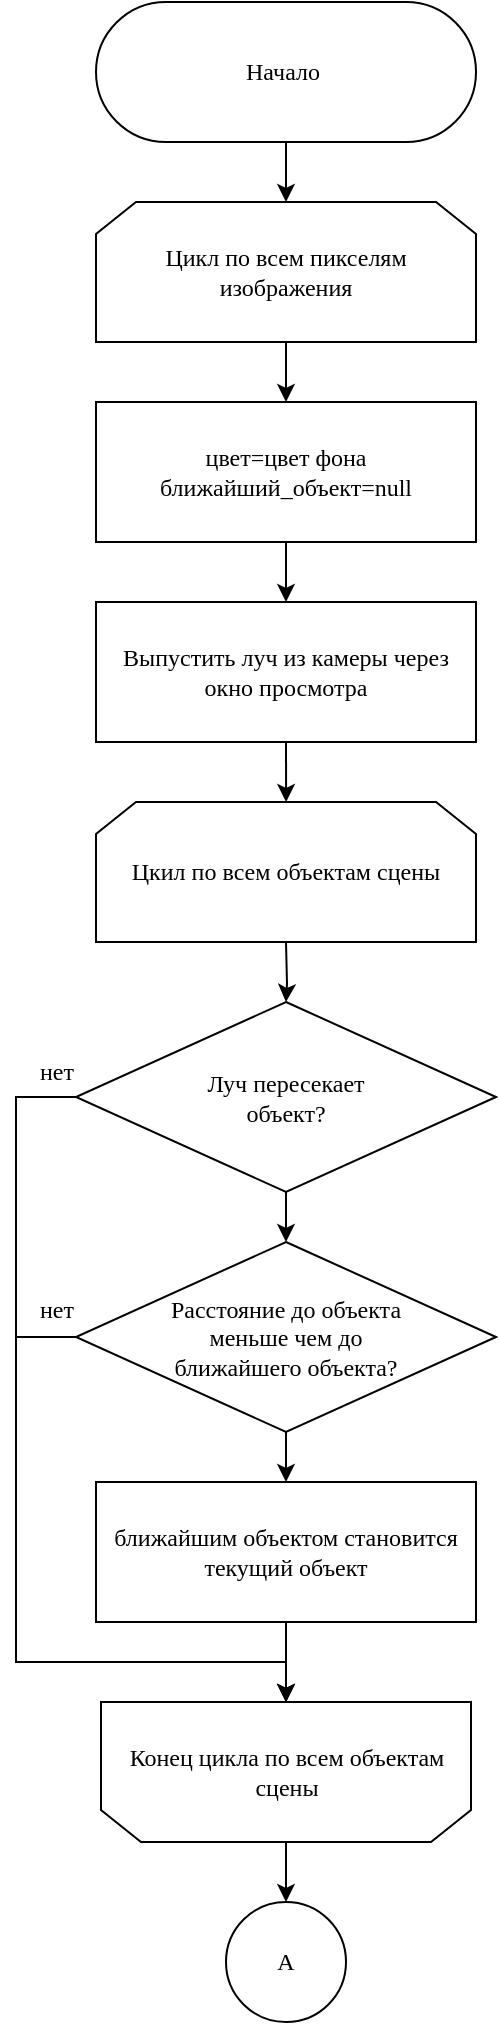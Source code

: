 <mxfile version="21.2.8" type="device" pages="3">
  <diagram name="Page-1" id="74e2e168-ea6b-b213-b513-2b3c1d86103e">
    <mxGraphModel dx="1219" dy="722" grid="1" gridSize="10" guides="1" tooltips="1" connect="1" arrows="1" fold="1" page="1" pageScale="1" pageWidth="1100" pageHeight="850" background="none" math="0" shadow="0">
      <root>
        <mxCell id="0" />
        <mxCell id="1" parent="0" />
        <mxCell id="VQIr3-ocTBxnPmS4bD9N-47" style="edgeStyle=orthogonalEdgeStyle;rounded=0;orthogonalLoop=1;jettySize=auto;html=1;exitX=0.5;exitY=1;exitDx=0;exitDy=0;fontFamily=Times New Roman;" parent="1" source="VQIr3-ocTBxnPmS4bD9N-16" target="VQIr3-ocTBxnPmS4bD9N-45" edge="1">
          <mxGeometry relative="1" as="geometry" />
        </mxCell>
        <mxCell id="VQIr3-ocTBxnPmS4bD9N-16" value="цвет=цвет фона&lt;br style=&quot;border-color: var(--border-color);&quot;&gt;ближайший_объект=null" style="rounded=0;whiteSpace=wrap;html=1;fontFamily=Times New Roman;" parent="1" vertex="1">
          <mxGeometry x="530" y="590" width="190" height="70" as="geometry" />
        </mxCell>
        <mxCell id="yZURMubNvnOOZvVFx76i-1" style="edgeStyle=orthogonalEdgeStyle;rounded=0;orthogonalLoop=1;jettySize=auto;html=1;exitX=0.5;exitY=1;exitDx=0;exitDy=0;exitPerimeter=0;" parent="1" source="VQIr3-ocTBxnPmS4bD9N-17" target="VQIr3-ocTBxnPmS4bD9N-50" edge="1">
          <mxGeometry relative="1" as="geometry" />
        </mxCell>
        <mxCell id="0ZglSiHXrmMvUSfKrfbJ-4" style="edgeStyle=orthogonalEdgeStyle;rounded=0;orthogonalLoop=1;jettySize=auto;html=1;exitX=0;exitY=0.5;exitDx=0;exitDy=0;exitPerimeter=0;" parent="1" source="VQIr3-ocTBxnPmS4bD9N-17" target="VQIr3-ocTBxnPmS4bD9N-25" edge="1">
          <mxGeometry relative="1" as="geometry">
            <Array as="points">
              <mxPoint x="490" y="1058" />
              <mxPoint x="490" y="1220" />
              <mxPoint x="625" y="1220" />
            </Array>
          </mxGeometry>
        </mxCell>
        <mxCell id="VQIr3-ocTBxnPmS4bD9N-17" value="Расстояние до объекта &lt;br&gt;меньше чем до &lt;br&gt;ближайшего объекта?" style="strokeWidth=1;html=1;shape=mxgraph.flowchart.decision;whiteSpace=wrap;fontFamily=Times New Roman;" parent="1" vertex="1">
          <mxGeometry x="520" y="1010" width="210" height="95" as="geometry" />
        </mxCell>
        <mxCell id="yZURMubNvnOOZvVFx76i-2" style="edgeStyle=orthogonalEdgeStyle;rounded=0;orthogonalLoop=1;jettySize=auto;html=1;exitX=0.5;exitY=0;exitDx=0;exitDy=0;" parent="1" source="VQIr3-ocTBxnPmS4bD9N-25" target="VQIr3-ocTBxnPmS4bD9N-75" edge="1">
          <mxGeometry relative="1" as="geometry" />
        </mxCell>
        <mxCell id="VQIr3-ocTBxnPmS4bD9N-25" value="Конец цикла по всем объектам сцены" style="shape=loopLimit;whiteSpace=wrap;html=1;direction=west;fontFamily=Times New Roman;" parent="1" vertex="1">
          <mxGeometry x="532.5" y="1240" width="185" height="70" as="geometry" />
        </mxCell>
        <mxCell id="VQIr3-ocTBxnPmS4bD9N-41" style="edgeStyle=orthogonalEdgeStyle;rounded=0;orthogonalLoop=1;jettySize=auto;html=1;exitX=0.5;exitY=1;exitDx=0;exitDy=0;exitPerimeter=0;entryX=0.5;entryY=0;entryDx=0;entryDy=0;entryPerimeter=0;fontFamily=Times New Roman;" parent="1" source="VQIr3-ocTBxnPmS4bD9N-26" target="VQIr3-ocTBxnPmS4bD9N-17" edge="1">
          <mxGeometry relative="1" as="geometry" />
        </mxCell>
        <mxCell id="0ZglSiHXrmMvUSfKrfbJ-5" style="edgeStyle=orthogonalEdgeStyle;rounded=0;orthogonalLoop=1;jettySize=auto;html=1;exitX=0;exitY=0.5;exitDx=0;exitDy=0;exitPerimeter=0;" parent="1" source="VQIr3-ocTBxnPmS4bD9N-26" target="VQIr3-ocTBxnPmS4bD9N-25" edge="1">
          <mxGeometry relative="1" as="geometry">
            <Array as="points">
              <mxPoint x="490" y="938" />
              <mxPoint x="490" y="1220" />
              <mxPoint x="625" y="1220" />
            </Array>
          </mxGeometry>
        </mxCell>
        <mxCell id="VQIr3-ocTBxnPmS4bD9N-26" value="Луч пересекает&lt;br style=&quot;border-color: var(--border-color);&quot;&gt;объект?" style="strokeWidth=1;html=1;shape=mxgraph.flowchart.decision;whiteSpace=wrap;fontFamily=Times New Roman;" parent="1" vertex="1">
          <mxGeometry x="520" y="890" width="210" height="95" as="geometry" />
        </mxCell>
        <mxCell id="VQIr3-ocTBxnPmS4bD9N-46" style="edgeStyle=orthogonalEdgeStyle;rounded=0;orthogonalLoop=1;jettySize=auto;html=1;exitX=0.5;exitY=1;exitDx=0;exitDy=0;fontFamily=Times New Roman;" parent="1" source="VQIr3-ocTBxnPmS4bD9N-43" target="VQIr3-ocTBxnPmS4bD9N-16" edge="1">
          <mxGeometry relative="1" as="geometry" />
        </mxCell>
        <mxCell id="VQIr3-ocTBxnPmS4bD9N-43" value="Цикл по всем пикселям изображения" style="shape=loopLimit;whiteSpace=wrap;html=1;fontFamily=Times New Roman;" parent="1" vertex="1">
          <mxGeometry x="530" y="490" width="190" height="70" as="geometry" />
        </mxCell>
        <mxCell id="VQIr3-ocTBxnPmS4bD9N-49" style="edgeStyle=orthogonalEdgeStyle;rounded=0;orthogonalLoop=1;jettySize=auto;html=1;exitX=0.5;exitY=0;exitDx=0;exitDy=0;fontFamily=Times New Roman;" parent="1" target="VQIr3-ocTBxnPmS4bD9N-26" edge="1">
          <mxGeometry relative="1" as="geometry">
            <mxPoint x="625" y="860" as="sourcePoint" />
          </mxGeometry>
        </mxCell>
        <mxCell id="VQIr3-ocTBxnPmS4bD9N-48" style="edgeStyle=orthogonalEdgeStyle;rounded=0;orthogonalLoop=1;jettySize=auto;html=1;exitX=0.5;exitY=1;exitDx=0;exitDy=0;fontFamily=Times New Roman;" parent="1" source="VQIr3-ocTBxnPmS4bD9N-45" edge="1">
          <mxGeometry relative="1" as="geometry">
            <mxPoint x="625.059" y="790" as="targetPoint" />
          </mxGeometry>
        </mxCell>
        <mxCell id="VQIr3-ocTBxnPmS4bD9N-45" value="Выпустить луч из камеры через окно просмотра" style="rounded=0;whiteSpace=wrap;html=1;fontFamily=Times New Roman;" parent="1" vertex="1">
          <mxGeometry x="530" y="690" width="190" height="70" as="geometry" />
        </mxCell>
        <mxCell id="yZURMubNvnOOZvVFx76i-3" style="edgeStyle=orthogonalEdgeStyle;rounded=0;orthogonalLoop=1;jettySize=auto;html=1;exitX=0.5;exitY=1;exitDx=0;exitDy=0;" parent="1" source="VQIr3-ocTBxnPmS4bD9N-50" target="VQIr3-ocTBxnPmS4bD9N-25" edge="1">
          <mxGeometry relative="1" as="geometry" />
        </mxCell>
        <mxCell id="VQIr3-ocTBxnPmS4bD9N-50" value="ближайшим объектом становится текущий объект" style="rounded=0;whiteSpace=wrap;html=1;fontFamily=Times New Roman;" parent="1" vertex="1">
          <mxGeometry x="530" y="1130" width="190" height="70" as="geometry" />
        </mxCell>
        <mxCell id="VQIr3-ocTBxnPmS4bD9N-63" value="Цкил по всем объектам сцены" style="shape=loopLimit;whiteSpace=wrap;html=1;direction=east;fontFamily=Times New Roman;" parent="1" vertex="1">
          <mxGeometry x="530" y="790" width="190" height="70" as="geometry" />
        </mxCell>
        <mxCell id="VQIr3-ocTBxnPmS4bD9N-74" style="edgeStyle=orthogonalEdgeStyle;rounded=0;orthogonalLoop=1;jettySize=auto;html=1;exitX=0.5;exitY=1;exitDx=0;exitDy=0;fontFamily=Times New Roman;" parent="1" source="VQIr3-ocTBxnPmS4bD9N-73" target="VQIr3-ocTBxnPmS4bD9N-43" edge="1">
          <mxGeometry relative="1" as="geometry" />
        </mxCell>
        <mxCell id="VQIr3-ocTBxnPmS4bD9N-73" value="Начало&amp;nbsp;" style="rounded=1;whiteSpace=wrap;html=1;arcSize=50;fontFamily=Times New Roman;" parent="1" vertex="1">
          <mxGeometry x="530" y="390" width="190" height="70" as="geometry" />
        </mxCell>
        <mxCell id="VQIr3-ocTBxnPmS4bD9N-75" value="А" style="ellipse;whiteSpace=wrap;html=1;aspect=fixed;fontFamily=Times New Roman;" parent="1" vertex="1">
          <mxGeometry x="595" y="1340" width="60" height="60" as="geometry" />
        </mxCell>
        <mxCell id="louTAkFHEqNuaF-QI47q-1" value="нет" style="text;html=1;align=center;verticalAlign=middle;resizable=0;points=[];autosize=1;strokeColor=none;fillColor=none;fontFamily=Times New Roman;" parent="1" vertex="1">
          <mxGeometry x="490" y="910" width="40" height="30" as="geometry" />
        </mxCell>
        <mxCell id="louTAkFHEqNuaF-QI47q-2" value="нет" style="text;whiteSpace=wrap;html=1;fontFamily=Times New Roman;" parent="1" vertex="1">
          <mxGeometry x="500" y="1030" width="32.5" height="30" as="geometry" />
        </mxCell>
      </root>
    </mxGraphModel>
  </diagram>
  <diagram name="Копия Page-1" id="H74ILcaBmwZCbzPK_UhU">
    <mxGraphModel dx="1480" dy="877" grid="1" gridSize="10" guides="1" tooltips="1" connect="1" arrows="1" fold="1" page="1" pageScale="1" pageWidth="1100" pageHeight="850" background="none" math="0" shadow="0">
      <root>
        <mxCell id="Wtg6ceMhzh3uSm4Zvy5Z-0" />
        <mxCell id="Wtg6ceMhzh3uSm4Zvy5Z-1" parent="Wtg6ceMhzh3uSm4Zvy5Z-0" />
        <mxCell id="Wtg6ceMhzh3uSm4Zvy5Z-2" style="edgeStyle=orthogonalEdgeStyle;rounded=0;orthogonalLoop=1;jettySize=auto;html=1;exitX=0.5;exitY=1;exitDx=0;exitDy=0;fontFamily=Verdana;fontSize=11;" edge="1" parent="Wtg6ceMhzh3uSm4Zvy5Z-1" source="Wtg6ceMhzh3uSm4Zvy5Z-3" target="Wtg6ceMhzh3uSm4Zvy5Z-16">
          <mxGeometry relative="1" as="geometry" />
        </mxCell>
        <mxCell id="Wtg6ceMhzh3uSm4Zvy5Z-3" value="цвет=цвет фона&lt;br style=&quot;border-color: var(--border-color); font-size: 11px;&quot;&gt;ближайший_объект=null" style="rounded=0;whiteSpace=wrap;html=1;fontFamily=Verdana;fontSize=11;" vertex="1" parent="Wtg6ceMhzh3uSm4Zvy5Z-1">
          <mxGeometry x="530" y="590" width="190" height="70" as="geometry" />
        </mxCell>
        <mxCell id="Wtg6ceMhzh3uSm4Zvy5Z-4" style="edgeStyle=orthogonalEdgeStyle;rounded=0;orthogonalLoop=1;jettySize=auto;html=1;exitX=0.5;exitY=1;exitDx=0;exitDy=0;exitPerimeter=0;fontFamily=Verdana;fontSize=11;" edge="1" parent="Wtg6ceMhzh3uSm4Zvy5Z-1" source="Wtg6ceMhzh3uSm4Zvy5Z-6" target="Wtg6ceMhzh3uSm4Zvy5Z-18">
          <mxGeometry relative="1" as="geometry" />
        </mxCell>
        <mxCell id="Wtg6ceMhzh3uSm4Zvy5Z-5" style="edgeStyle=orthogonalEdgeStyle;rounded=0;orthogonalLoop=1;jettySize=auto;html=1;exitX=0;exitY=0.5;exitDx=0;exitDy=0;exitPerimeter=0;fontFamily=Verdana;fontSize=11;" edge="1" parent="Wtg6ceMhzh3uSm4Zvy5Z-1" source="Wtg6ceMhzh3uSm4Zvy5Z-6" target="Wtg6ceMhzh3uSm4Zvy5Z-8">
          <mxGeometry relative="1" as="geometry">
            <Array as="points">
              <mxPoint x="760" y="628" />
              <mxPoint x="760" y="790" />
              <mxPoint x="895" y="790" />
            </Array>
          </mxGeometry>
        </mxCell>
        <mxCell id="Wtg6ceMhzh3uSm4Zvy5Z-6" value="Расстояние до объекта &lt;br style=&quot;font-size: 11px;&quot;&gt;меньше чем до &lt;br style=&quot;font-size: 11px;&quot;&gt;ближайшего объекта?" style="strokeWidth=1;html=1;shape=mxgraph.flowchart.decision;whiteSpace=wrap;fontFamily=Verdana;fontSize=11;" vertex="1" parent="Wtg6ceMhzh3uSm4Zvy5Z-1">
          <mxGeometry x="790" y="580" width="210" height="95" as="geometry" />
        </mxCell>
        <mxCell id="Wtg6ceMhzh3uSm4Zvy5Z-7" style="edgeStyle=orthogonalEdgeStyle;rounded=0;orthogonalLoop=1;jettySize=auto;html=1;exitX=0.5;exitY=0;exitDx=0;exitDy=0;fontFamily=Verdana;fontSize=11;" edge="1" parent="Wtg6ceMhzh3uSm4Zvy5Z-1" source="Wtg6ceMhzh3uSm4Zvy5Z-8" target="Wtg6ceMhzh3uSm4Zvy5Z-22">
          <mxGeometry relative="1" as="geometry" />
        </mxCell>
        <mxCell id="Wtg6ceMhzh3uSm4Zvy5Z-8" value="Конец цикла по всем объектам сцены" style="shape=loopLimit;whiteSpace=wrap;html=1;direction=west;fontFamily=Verdana;fontSize=11;" vertex="1" parent="Wtg6ceMhzh3uSm4Zvy5Z-1">
          <mxGeometry x="802.5" y="810" width="185" height="70" as="geometry" />
        </mxCell>
        <mxCell id="Wtg6ceMhzh3uSm4Zvy5Z-9" style="edgeStyle=orthogonalEdgeStyle;rounded=0;orthogonalLoop=1;jettySize=auto;html=1;exitX=0.5;exitY=1;exitDx=0;exitDy=0;exitPerimeter=0;entryX=0.5;entryY=0;entryDx=0;entryDy=0;entryPerimeter=0;fontFamily=Verdana;fontSize=11;" edge="1" parent="Wtg6ceMhzh3uSm4Zvy5Z-1" source="Wtg6ceMhzh3uSm4Zvy5Z-11" target="Wtg6ceMhzh3uSm4Zvy5Z-6">
          <mxGeometry relative="1" as="geometry" />
        </mxCell>
        <mxCell id="Wtg6ceMhzh3uSm4Zvy5Z-10" style="edgeStyle=orthogonalEdgeStyle;rounded=0;orthogonalLoop=1;jettySize=auto;html=1;exitX=0;exitY=0.5;exitDx=0;exitDy=0;exitPerimeter=0;fontFamily=Verdana;fontSize=11;" edge="1" parent="Wtg6ceMhzh3uSm4Zvy5Z-1" source="Wtg6ceMhzh3uSm4Zvy5Z-11" target="Wtg6ceMhzh3uSm4Zvy5Z-8">
          <mxGeometry relative="1" as="geometry">
            <Array as="points">
              <mxPoint x="760" y="508" />
              <mxPoint x="760" y="790" />
              <mxPoint x="895" y="790" />
            </Array>
          </mxGeometry>
        </mxCell>
        <mxCell id="Wtg6ceMhzh3uSm4Zvy5Z-11" value="Луч пересекает&lt;br style=&quot;border-color: var(--border-color); font-size: 11px;&quot;&gt;объект?" style="strokeWidth=1;html=1;shape=mxgraph.flowchart.decision;whiteSpace=wrap;fontFamily=Verdana;fontSize=11;" vertex="1" parent="Wtg6ceMhzh3uSm4Zvy5Z-1">
          <mxGeometry x="790" y="460" width="210" height="95" as="geometry" />
        </mxCell>
        <mxCell id="Wtg6ceMhzh3uSm4Zvy5Z-12" style="edgeStyle=orthogonalEdgeStyle;rounded=0;orthogonalLoop=1;jettySize=auto;html=1;exitX=0.5;exitY=1;exitDx=0;exitDy=0;fontFamily=Verdana;fontSize=11;" edge="1" parent="Wtg6ceMhzh3uSm4Zvy5Z-1" source="Wtg6ceMhzh3uSm4Zvy5Z-13" target="Wtg6ceMhzh3uSm4Zvy5Z-3">
          <mxGeometry relative="1" as="geometry" />
        </mxCell>
        <mxCell id="Wtg6ceMhzh3uSm4Zvy5Z-13" value="Цикл по всем пикселям изображения" style="shape=loopLimit;whiteSpace=wrap;html=1;fontFamily=Verdana;fontSize=11;" vertex="1" parent="Wtg6ceMhzh3uSm4Zvy5Z-1">
          <mxGeometry x="530" y="490" width="190" height="70" as="geometry" />
        </mxCell>
        <mxCell id="Wtg6ceMhzh3uSm4Zvy5Z-15" style="edgeStyle=orthogonalEdgeStyle;rounded=0;orthogonalLoop=1;jettySize=auto;html=1;exitX=0.5;exitY=1;exitDx=0;exitDy=0;fontFamily=Verdana;fontSize=11;" edge="1" parent="Wtg6ceMhzh3uSm4Zvy5Z-1" source="Wtg6ceMhzh3uSm4Zvy5Z-16">
          <mxGeometry relative="1" as="geometry">
            <mxPoint x="625.059" y="790" as="targetPoint" />
          </mxGeometry>
        </mxCell>
        <mxCell id="Wtg6ceMhzh3uSm4Zvy5Z-16" value="Выпустить луч из камеры через окно просмотра" style="rounded=0;whiteSpace=wrap;html=1;fontFamily=Verdana;fontSize=11;" vertex="1" parent="Wtg6ceMhzh3uSm4Zvy5Z-1">
          <mxGeometry x="530" y="690" width="190" height="70" as="geometry" />
        </mxCell>
        <mxCell id="Wtg6ceMhzh3uSm4Zvy5Z-17" style="edgeStyle=orthogonalEdgeStyle;rounded=0;orthogonalLoop=1;jettySize=auto;html=1;exitX=0.5;exitY=1;exitDx=0;exitDy=0;fontFamily=Verdana;fontSize=11;" edge="1" parent="Wtg6ceMhzh3uSm4Zvy5Z-1" source="Wtg6ceMhzh3uSm4Zvy5Z-18" target="Wtg6ceMhzh3uSm4Zvy5Z-8">
          <mxGeometry relative="1" as="geometry" />
        </mxCell>
        <mxCell id="Wtg6ceMhzh3uSm4Zvy5Z-18" value="ближайшим объектом становится текущий объект" style="rounded=0;whiteSpace=wrap;html=1;fontFamily=Verdana;fontSize=11;" vertex="1" parent="Wtg6ceMhzh3uSm4Zvy5Z-1">
          <mxGeometry x="800" y="700" width="190" height="70" as="geometry" />
        </mxCell>
        <mxCell id="je58nOMeqTk8G5xLxW3c-18" style="edgeStyle=orthogonalEdgeStyle;rounded=0;orthogonalLoop=1;jettySize=auto;html=1;exitX=0.5;exitY=1;exitDx=0;exitDy=0;fontFamily=Verdana;fontSize=11;" edge="1" parent="Wtg6ceMhzh3uSm4Zvy5Z-1" source="Wtg6ceMhzh3uSm4Zvy5Z-19" target="je58nOMeqTk8G5xLxW3c-17">
          <mxGeometry relative="1" as="geometry" />
        </mxCell>
        <mxCell id="Wtg6ceMhzh3uSm4Zvy5Z-19" value="Цкил по всем объектам сцены" style="shape=loopLimit;whiteSpace=wrap;html=1;direction=east;fontFamily=Verdana;fontSize=11;" vertex="1" parent="Wtg6ceMhzh3uSm4Zvy5Z-1">
          <mxGeometry x="530" y="790" width="190" height="70" as="geometry" />
        </mxCell>
        <mxCell id="Wtg6ceMhzh3uSm4Zvy5Z-20" style="edgeStyle=orthogonalEdgeStyle;rounded=0;orthogonalLoop=1;jettySize=auto;html=1;exitX=0.5;exitY=1;exitDx=0;exitDy=0;fontFamily=Verdana;fontSize=11;" edge="1" parent="Wtg6ceMhzh3uSm4Zvy5Z-1" source="Wtg6ceMhzh3uSm4Zvy5Z-21" target="Wtg6ceMhzh3uSm4Zvy5Z-13">
          <mxGeometry relative="1" as="geometry" />
        </mxCell>
        <mxCell id="Wtg6ceMhzh3uSm4Zvy5Z-21" value="Начало&amp;nbsp;" style="rounded=1;whiteSpace=wrap;html=1;arcSize=50;fontFamily=Verdana;fontSize=11;" vertex="1" parent="Wtg6ceMhzh3uSm4Zvy5Z-1">
          <mxGeometry x="530" y="390" width="190" height="70" as="geometry" />
        </mxCell>
        <mxCell id="Wtg6ceMhzh3uSm4Zvy5Z-22" value="Б" style="ellipse;whiteSpace=wrap;html=1;aspect=fixed;fontFamily=Verdana;fontSize=11;" vertex="1" parent="Wtg6ceMhzh3uSm4Zvy5Z-1">
          <mxGeometry x="865" y="910" width="60" height="60" as="geometry" />
        </mxCell>
        <mxCell id="Wtg6ceMhzh3uSm4Zvy5Z-23" value="нет" style="text;html=1;align=center;verticalAlign=middle;resizable=0;points=[];autosize=1;strokeColor=none;fillColor=none;fontFamily=Verdana;fontSize=11;" vertex="1" parent="Wtg6ceMhzh3uSm4Zvy5Z-1">
          <mxGeometry x="760" y="480" width="40" height="30" as="geometry" />
        </mxCell>
        <mxCell id="Wtg6ceMhzh3uSm4Zvy5Z-24" value="нет" style="text;whiteSpace=wrap;html=1;fontFamily=Verdana;fontSize=11;" vertex="1" parent="Wtg6ceMhzh3uSm4Zvy5Z-1">
          <mxGeometry x="770" y="600" width="32.5" height="30" as="geometry" />
        </mxCell>
        <mxCell id="je58nOMeqTk8G5xLxW3c-0" style="edgeStyle=orthogonalEdgeStyle;rounded=0;orthogonalLoop=1;jettySize=auto;html=1;exitX=0.5;exitY=1;exitDx=0;exitDy=0;fontFamily=Verdana;fontSize=11;" edge="1" parent="Wtg6ceMhzh3uSm4Zvy5Z-1" source="je58nOMeqTk8G5xLxW3c-1" target="je58nOMeqTk8G5xLxW3c-4">
          <mxGeometry relative="1" as="geometry" />
        </mxCell>
        <mxCell id="je58nOMeqTk8G5xLxW3c-1" value="Для ближайшего объекта рассчитать цвет на основе диффузного и зеркального отражения" style="rounded=0;whiteSpace=wrap;html=1;fontFamily=Verdana;fontSize=11;" vertex="1" parent="Wtg6ceMhzh3uSm4Zvy5Z-1">
          <mxGeometry x="1046.39" y="460" width="190" height="70" as="geometry" />
        </mxCell>
        <mxCell id="je58nOMeqTk8G5xLxW3c-2" style="edgeStyle=orthogonalEdgeStyle;rounded=0;orthogonalLoop=1;jettySize=auto;html=1;exitX=0;exitY=0.5;exitDx=0;exitDy=0;exitPerimeter=0;fontFamily=Verdana;fontSize=11;" edge="1" parent="Wtg6ceMhzh3uSm4Zvy5Z-1" source="je58nOMeqTk8G5xLxW3c-4" target="je58nOMeqTk8G5xLxW3c-21">
          <mxGeometry relative="1" as="geometry">
            <Array as="points">
              <mxPoint x="1009" y="608" />
              <mxPoint x="1009" y="880" />
              <mxPoint x="1142" y="880" />
            </Array>
            <mxPoint x="1142" y="910" as="targetPoint" />
          </mxGeometry>
        </mxCell>
        <mxCell id="je58nOMeqTk8G5xLxW3c-3" style="edgeStyle=orthogonalEdgeStyle;rounded=0;orthogonalLoop=1;jettySize=auto;html=1;exitX=0.5;exitY=1;exitDx=0;exitDy=0;exitPerimeter=0;fontFamily=Verdana;fontSize=11;" edge="1" parent="Wtg6ceMhzh3uSm4Zvy5Z-1" source="je58nOMeqTk8G5xLxW3c-4" target="je58nOMeqTk8G5xLxW3c-6">
          <mxGeometry relative="1" as="geometry" />
        </mxCell>
        <mxCell id="je58nOMeqTk8G5xLxW3c-4" value="Встреченный объект&lt;br style=&quot;border-color: var(--border-color); font-size: 11px;&quot;&gt;может преломлять?" style="strokeWidth=1;html=1;shape=mxgraph.flowchart.decision;whiteSpace=wrap;fontFamily=Verdana;fontSize=11;" vertex="1" parent="Wtg6ceMhzh3uSm4Zvy5Z-1">
          <mxGeometry x="1036.39" y="560" width="210" height="95" as="geometry" />
        </mxCell>
        <mxCell id="je58nOMeqTk8G5xLxW3c-5" style="edgeStyle=orthogonalEdgeStyle;rounded=0;orthogonalLoop=1;jettySize=auto;html=1;exitX=0.5;exitY=1;exitDx=0;exitDy=0;fontFamily=Verdana;fontSize=11;" edge="1" parent="Wtg6ceMhzh3uSm4Zvy5Z-1" source="je58nOMeqTk8G5xLxW3c-6" target="je58nOMeqTk8G5xLxW3c-8">
          <mxGeometry relative="1" as="geometry" />
        </mxCell>
        <mxCell id="je58nOMeqTk8G5xLxW3c-6" value="Выпустить преломленный луч" style="rounded=0;whiteSpace=wrap;html=1;fontFamily=Verdana;fontSize=11;" vertex="1" parent="Wtg6ceMhzh3uSm4Zvy5Z-1">
          <mxGeometry x="1046.39" y="680" width="190" height="70" as="geometry" />
        </mxCell>
        <mxCell id="je58nOMeqTk8G5xLxW3c-7" style="edgeStyle=orthogonalEdgeStyle;rounded=0;orthogonalLoop=1;jettySize=auto;html=1;exitX=0.5;exitY=1;exitDx=0;exitDy=0;fontFamily=Verdana;fontSize=11;" edge="1" parent="Wtg6ceMhzh3uSm4Zvy5Z-1" source="je58nOMeqTk8G5xLxW3c-8" target="je58nOMeqTk8G5xLxW3c-21">
          <mxGeometry relative="1" as="geometry">
            <mxPoint x="1160" y="910" as="targetPoint" />
          </mxGeometry>
        </mxCell>
        <mxCell id="je58nOMeqTk8G5xLxW3c-8" value="Перерассчитать цвет с учетом преломленной составляющей&amp;nbsp;" style="rounded=0;whiteSpace=wrap;html=1;fontFamily=Verdana;fontSize=11;" vertex="1" parent="Wtg6ceMhzh3uSm4Zvy5Z-1">
          <mxGeometry x="1046.39" y="780" width="190" height="70" as="geometry" />
        </mxCell>
        <mxCell id="je58nOMeqTk8G5xLxW3c-9" style="edgeStyle=orthogonalEdgeStyle;rounded=0;orthogonalLoop=1;jettySize=auto;html=1;exitX=0.5;exitY=1;exitDx=0;exitDy=0;fontFamily=Verdana;fontSize=11;" edge="1" parent="Wtg6ceMhzh3uSm4Zvy5Z-1" source="je58nOMeqTk8G5xLxW3c-10" target="je58nOMeqTk8G5xLxW3c-12">
          <mxGeometry relative="1" as="geometry" />
        </mxCell>
        <mxCell id="je58nOMeqTk8G5xLxW3c-10" value="Закрасить пиксель полученным цветом" style="rounded=0;whiteSpace=wrap;html=1;fontFamily=Verdana;fontSize=11;" vertex="1" parent="Wtg6ceMhzh3uSm4Zvy5Z-1">
          <mxGeometry x="1280" y="560" width="190" height="70" as="geometry" />
        </mxCell>
        <mxCell id="je58nOMeqTk8G5xLxW3c-11" style="edgeStyle=orthogonalEdgeStyle;rounded=0;orthogonalLoop=1;jettySize=auto;html=1;exitX=0.5;exitY=0;exitDx=0;exitDy=0;fontFamily=Verdana;fontSize=11;" edge="1" parent="Wtg6ceMhzh3uSm4Zvy5Z-1" source="je58nOMeqTk8G5xLxW3c-12" target="je58nOMeqTk8G5xLxW3c-13">
          <mxGeometry relative="1" as="geometry" />
        </mxCell>
        <mxCell id="je58nOMeqTk8G5xLxW3c-12" value="Конец цикла по всем пикселям изображения" style="shape=loopLimit;whiteSpace=wrap;html=1;direction=west;fontFamily=Verdana;fontSize=11;" vertex="1" parent="Wtg6ceMhzh3uSm4Zvy5Z-1">
          <mxGeometry x="1280" y="660" width="190" height="70" as="geometry" />
        </mxCell>
        <mxCell id="je58nOMeqTk8G5xLxW3c-13" value="Конец" style="rounded=1;whiteSpace=wrap;html=1;arcSize=50;fontFamily=Verdana;fontSize=11;" vertex="1" parent="Wtg6ceMhzh3uSm4Zvy5Z-1">
          <mxGeometry x="1280" y="760" width="190" height="70" as="geometry" />
        </mxCell>
        <mxCell id="je58nOMeqTk8G5xLxW3c-14" style="edgeStyle=orthogonalEdgeStyle;rounded=0;orthogonalLoop=1;jettySize=auto;html=1;exitX=0.5;exitY=1;exitDx=0;exitDy=0;fontFamily=Verdana;fontSize=11;" edge="1" parent="Wtg6ceMhzh3uSm4Zvy5Z-1" source="je58nOMeqTk8G5xLxW3c-15" target="je58nOMeqTk8G5xLxW3c-1">
          <mxGeometry relative="1" as="geometry" />
        </mxCell>
        <mxCell id="je58nOMeqTk8G5xLxW3c-15" value="Б" style="ellipse;whiteSpace=wrap;html=1;aspect=fixed;fontFamily=Verdana;fontSize=11;" vertex="1" parent="Wtg6ceMhzh3uSm4Zvy5Z-1">
          <mxGeometry x="1111.39" y="370" width="60" height="60" as="geometry" />
        </mxCell>
        <mxCell id="je58nOMeqTk8G5xLxW3c-16" value="нет" style="text;html=1;align=center;verticalAlign=middle;resizable=0;points=[];autosize=1;strokeColor=none;fillColor=none;fontFamily=Verdana;fontSize=11;" vertex="1" parent="Wtg6ceMhzh3uSm4Zvy5Z-1">
          <mxGeometry x="1000" y="574" width="40" height="30" as="geometry" />
        </mxCell>
        <mxCell id="je58nOMeqTk8G5xLxW3c-17" value="А" style="ellipse;whiteSpace=wrap;html=1;aspect=fixed;fontFamily=Verdana;fontSize=11;" vertex="1" parent="Wtg6ceMhzh3uSm4Zvy5Z-1">
          <mxGeometry x="595" y="880" width="60" height="60" as="geometry" />
        </mxCell>
        <mxCell id="je58nOMeqTk8G5xLxW3c-20" style="edgeStyle=orthogonalEdgeStyle;rounded=0;orthogonalLoop=1;jettySize=auto;html=1;exitX=0.5;exitY=1;exitDx=0;exitDy=0;fontFamily=Verdana;fontSize=11;" edge="1" parent="Wtg6ceMhzh3uSm4Zvy5Z-1" source="je58nOMeqTk8G5xLxW3c-19" target="Wtg6ceMhzh3uSm4Zvy5Z-11">
          <mxGeometry relative="1" as="geometry" />
        </mxCell>
        <mxCell id="je58nOMeqTk8G5xLxW3c-19" value="А" style="ellipse;whiteSpace=wrap;html=1;aspect=fixed;fontFamily=Verdana;fontSize=11;" vertex="1" parent="Wtg6ceMhzh3uSm4Zvy5Z-1">
          <mxGeometry x="865" y="370" width="60" height="60" as="geometry" />
        </mxCell>
        <mxCell id="je58nOMeqTk8G5xLxW3c-21" value="В" style="ellipse;whiteSpace=wrap;html=1;aspect=fixed;fontFamily=Verdana;fontSize=11;" vertex="1" parent="Wtg6ceMhzh3uSm4Zvy5Z-1">
          <mxGeometry x="1111.39" y="900" width="60" height="60" as="geometry" />
        </mxCell>
        <mxCell id="je58nOMeqTk8G5xLxW3c-23" style="edgeStyle=orthogonalEdgeStyle;rounded=0;orthogonalLoop=1;jettySize=auto;html=1;exitX=0.5;exitY=1;exitDx=0;exitDy=0;fontFamily=Verdana;fontSize=11;" edge="1" parent="Wtg6ceMhzh3uSm4Zvy5Z-1" source="je58nOMeqTk8G5xLxW3c-22" target="je58nOMeqTk8G5xLxW3c-10">
          <mxGeometry relative="1" as="geometry" />
        </mxCell>
        <mxCell id="je58nOMeqTk8G5xLxW3c-22" value="В" style="ellipse;whiteSpace=wrap;html=1;aspect=fixed;fontFamily=Verdana;fontSize=11;" vertex="1" parent="Wtg6ceMhzh3uSm4Zvy5Z-1">
          <mxGeometry x="1345" y="470" width="60" height="60" as="geometry" />
        </mxCell>
      </root>
    </mxGraphModel>
  </diagram>
  <diagram id="E35oRHQCt_IbEeZaDhDM" name="Страница 2">
    <mxGraphModel dx="1763" dy="1535" grid="1" gridSize="10" guides="1" tooltips="1" connect="1" arrows="1" fold="1" page="1" pageScale="1" pageWidth="827" pageHeight="1169" math="0" shadow="0">
      <root>
        <mxCell id="0" />
        <mxCell id="1" parent="0" />
        <mxCell id="79Eu9xn0tyw1diAVqxiJ-1" style="edgeStyle=orthogonalEdgeStyle;rounded=0;orthogonalLoop=1;jettySize=auto;html=1;exitX=0.5;exitY=1;exitDx=0;exitDy=0;fontFamily=Times New Roman;" parent="1" source="79Eu9xn0tyw1diAVqxiJ-2" target="79Eu9xn0tyw1diAVqxiJ-5" edge="1">
          <mxGeometry relative="1" as="geometry" />
        </mxCell>
        <mxCell id="79Eu9xn0tyw1diAVqxiJ-2" value="Для ближайшего объекта рассчитать цвет на основе диффузного и зеркального отражения" style="rounded=0;whiteSpace=wrap;html=1;fontFamily=Times New Roman;" parent="1" vertex="1">
          <mxGeometry x="1477.39" y="600" width="190" height="70" as="geometry" />
        </mxCell>
        <mxCell id="79Eu9xn0tyw1diAVqxiJ-4" style="edgeStyle=orthogonalEdgeStyle;rounded=0;orthogonalLoop=1;jettySize=auto;html=1;exitX=0;exitY=0.5;exitDx=0;exitDy=0;exitPerimeter=0;fontFamily=Times New Roman;" parent="1" source="79Eu9xn0tyw1diAVqxiJ-5" target="79Eu9xn0tyw1diAVqxiJ-11" edge="1">
          <mxGeometry relative="1" as="geometry">
            <Array as="points">
              <mxPoint x="1440" y="747" />
              <mxPoint x="1440" y="1020" />
              <mxPoint x="1573" y="1020" />
            </Array>
          </mxGeometry>
        </mxCell>
        <mxCell id="SQCbd2lmmElg8S8hWQcO-1" style="edgeStyle=orthogonalEdgeStyle;rounded=0;orthogonalLoop=1;jettySize=auto;html=1;exitX=0.5;exitY=1;exitDx=0;exitDy=0;exitPerimeter=0;" parent="1" source="79Eu9xn0tyw1diAVqxiJ-5" target="79Eu9xn0tyw1diAVqxiJ-7" edge="1">
          <mxGeometry relative="1" as="geometry" />
        </mxCell>
        <mxCell id="79Eu9xn0tyw1diAVqxiJ-5" value="Встреченный объект&lt;br style=&quot;border-color: var(--border-color);&quot;&gt;может преломлять?" style="strokeWidth=1;html=1;shape=mxgraph.flowchart.decision;whiteSpace=wrap;fontFamily=Times New Roman;" parent="1" vertex="1">
          <mxGeometry x="1467.39" y="700" width="210" height="95" as="geometry" />
        </mxCell>
        <mxCell id="79Eu9xn0tyw1diAVqxiJ-6" style="edgeStyle=orthogonalEdgeStyle;rounded=0;orthogonalLoop=1;jettySize=auto;html=1;exitX=0.5;exitY=1;exitDx=0;exitDy=0;fontFamily=Times New Roman;" parent="1" source="79Eu9xn0tyw1diAVqxiJ-7" target="79Eu9xn0tyw1diAVqxiJ-9" edge="1">
          <mxGeometry relative="1" as="geometry" />
        </mxCell>
        <mxCell id="79Eu9xn0tyw1diAVqxiJ-7" value="Выпустить преломленный луч" style="rounded=0;whiteSpace=wrap;html=1;fontFamily=Times New Roman;" parent="1" vertex="1">
          <mxGeometry x="1477.39" y="820" width="190" height="70" as="geometry" />
        </mxCell>
        <mxCell id="79Eu9xn0tyw1diAVqxiJ-8" style="edgeStyle=orthogonalEdgeStyle;rounded=0;orthogonalLoop=1;jettySize=auto;html=1;exitX=0.5;exitY=1;exitDx=0;exitDy=0;fontFamily=Times New Roman;" parent="1" source="79Eu9xn0tyw1diAVqxiJ-9" target="79Eu9xn0tyw1diAVqxiJ-11" edge="1">
          <mxGeometry relative="1" as="geometry" />
        </mxCell>
        <mxCell id="79Eu9xn0tyw1diAVqxiJ-9" value="Перерассчитать цвет с учетом преломленной составляющей&amp;nbsp;" style="rounded=0;whiteSpace=wrap;html=1;fontFamily=Times New Roman;" parent="1" vertex="1">
          <mxGeometry x="1477.39" y="920" width="190" height="70" as="geometry" />
        </mxCell>
        <mxCell id="79Eu9xn0tyw1diAVqxiJ-10" style="edgeStyle=orthogonalEdgeStyle;rounded=0;orthogonalLoop=1;jettySize=auto;html=1;exitX=0.5;exitY=1;exitDx=0;exitDy=0;fontFamily=Times New Roman;" parent="1" source="79Eu9xn0tyw1diAVqxiJ-11" target="79Eu9xn0tyw1diAVqxiJ-13" edge="1">
          <mxGeometry relative="1" as="geometry" />
        </mxCell>
        <mxCell id="79Eu9xn0tyw1diAVqxiJ-11" value="Закрасить пиксель полученным цветом" style="rounded=0;whiteSpace=wrap;html=1;fontFamily=Times New Roman;" parent="1" vertex="1">
          <mxGeometry x="1477.39" y="1050" width="190" height="70" as="geometry" />
        </mxCell>
        <mxCell id="79Eu9xn0tyw1diAVqxiJ-12" style="edgeStyle=orthogonalEdgeStyle;rounded=0;orthogonalLoop=1;jettySize=auto;html=1;exitX=0.5;exitY=0;exitDx=0;exitDy=0;fontFamily=Times New Roman;" parent="1" source="79Eu9xn0tyw1diAVqxiJ-13" target="79Eu9xn0tyw1diAVqxiJ-14" edge="1">
          <mxGeometry relative="1" as="geometry" />
        </mxCell>
        <mxCell id="79Eu9xn0tyw1diAVqxiJ-13" value="Конец цикла по всем пикселям изображения" style="shape=loopLimit;whiteSpace=wrap;html=1;direction=west;fontFamily=Times New Roman;" parent="1" vertex="1">
          <mxGeometry x="1477.39" y="1150" width="190" height="70" as="geometry" />
        </mxCell>
        <mxCell id="79Eu9xn0tyw1diAVqxiJ-14" value="Конец" style="rounded=1;whiteSpace=wrap;html=1;arcSize=50;fontFamily=Times New Roman;" parent="1" vertex="1">
          <mxGeometry x="1477.39" y="1250" width="190" height="70" as="geometry" />
        </mxCell>
        <mxCell id="79Eu9xn0tyw1diAVqxiJ-15" style="edgeStyle=orthogonalEdgeStyle;rounded=0;orthogonalLoop=1;jettySize=auto;html=1;exitX=0.5;exitY=1;exitDx=0;exitDy=0;fontFamily=Times New Roman;" parent="1" source="79Eu9xn0tyw1diAVqxiJ-16" target="79Eu9xn0tyw1diAVqxiJ-2" edge="1">
          <mxGeometry relative="1" as="geometry" />
        </mxCell>
        <mxCell id="79Eu9xn0tyw1diAVqxiJ-16" value="А" style="ellipse;whiteSpace=wrap;html=1;aspect=fixed;fontFamily=Times New Roman;" parent="1" vertex="1">
          <mxGeometry x="1542.39" y="510" width="60" height="60" as="geometry" />
        </mxCell>
        <mxCell id="SQCbd2lmmElg8S8hWQcO-2" value="нет" style="text;html=1;align=center;verticalAlign=middle;resizable=0;points=[];autosize=1;strokeColor=none;fillColor=none;" parent="1" vertex="1">
          <mxGeometry x="1431" y="714" width="40" height="30" as="geometry" />
        </mxCell>
      </root>
    </mxGraphModel>
  </diagram>
</mxfile>
